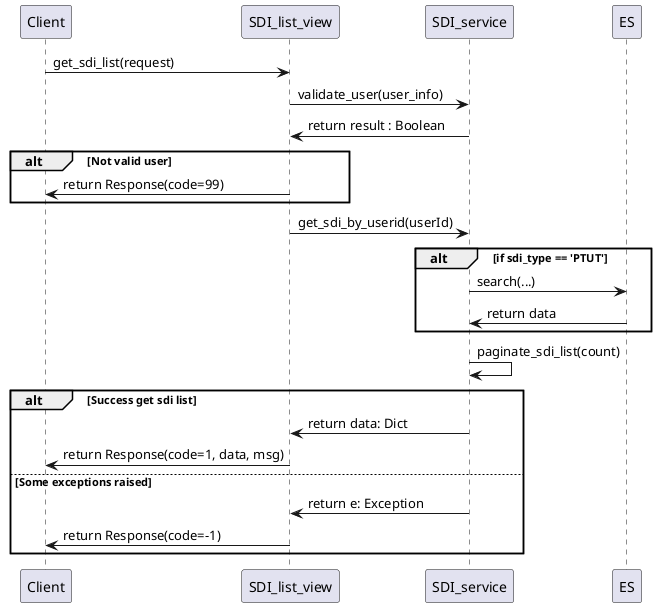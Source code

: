@startuml
Client -> SDI_list_view: get_sdi_list(request)

SDI_list_view-> SDI_service: validate_user(user_info)
SDI_service -> SDI_list_view: return result : Boolean

alt Not valid user
  SDI_list_view-> Client : return Response(code=99)
end

SDI_list_view-> SDI_service: get_sdi_by_userid(userId)

alt if sdi_type == 'PTUT'
    SDI_service -> ES: search(...)
    ES -> SDI_service: return data
end

SDI_service -> SDI_service: paginate_sdi_list(count)

  alt Success get sdi list
    SDI_service -> SDI_list_view: return data: Dict
    SDI_list_view-> Client : return Response(code=1, data, msg)

  else Some exceptions raised
    SDI_service -> SDI_list_view: return e: Exception
    SDI_list_view-> Client : return Response(code=-1)

  end
@enduml